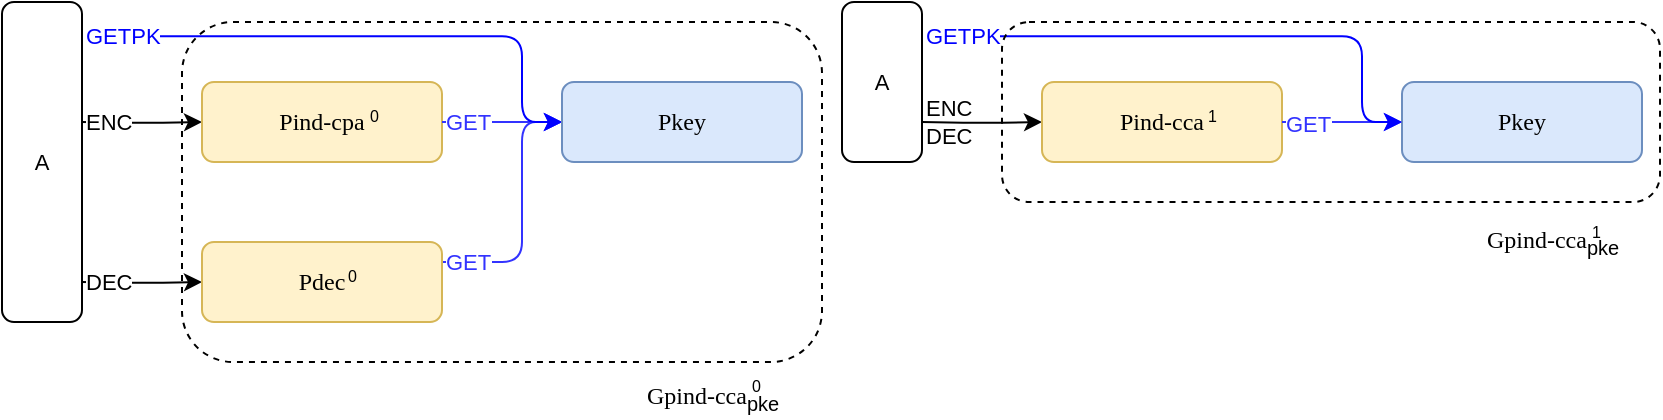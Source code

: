 <mxfile version="13.7.5" type="device"><diagram id="xJSIGuNxlJO1YPHD9Vcm" name="Page-1"><mxGraphModel dx="746" dy="509" grid="1" gridSize="10" guides="1" tooltips="1" connect="1" arrows="1" fold="1" page="1" pageScale="1" pageWidth="1654" pageHeight="1169" math="0" shadow="0"><root><mxCell id="0"/><mxCell id="1" parent="0"/><mxCell id="zPIuAUTArbj21rFynpwa-102" value="&lt;font color=&quot;#000000&quot;&gt;A&lt;/font&gt;" style="rounded=1;whiteSpace=wrap;html=1;labelBackgroundColor=none;fontSize=11;fontColor=#3333FF;" parent="1" vertex="1"><mxGeometry x="60" y="120" width="40" height="160" as="geometry"/></mxCell><mxCell id="zPIuAUTArbj21rFynpwa-110" value="&lt;font color=&quot;#000000&quot;&gt;ENC&lt;/font&gt;" style="edgeStyle=orthogonalEdgeStyle;rounded=1;orthogonalLoop=1;jettySize=auto;html=1;entryX=0;entryY=0.5;entryDx=0;entryDy=0;strokeColor=#000000;fontSize=11;fontColor=#3333FF;align=left;exitX=0.989;exitY=0.428;exitDx=0;exitDy=0;exitPerimeter=0;" parent="1" target="zPIuAUTArbj21rFynpwa-103" edge="1"><mxGeometry x="-1" relative="1" as="geometry"><mxPoint x="100" y="180" as="sourcePoint"/><mxPoint as="offset"/></mxGeometry></mxCell><mxCell id="zPIuAUTArbj21rFynpwa-103" value="Pind-cpa" style="rounded=1;whiteSpace=wrap;html=1;fillColor=#fff2cc;strokeColor=#d6b656;fontFamily=Georgia;" parent="1" vertex="1"><mxGeometry x="160" y="160" width="120" height="40" as="geometry"/></mxCell><mxCell id="zPIuAUTArbj21rFynpwa-117" value="GET" style="edgeStyle=orthogonalEdgeStyle;rounded=1;orthogonalLoop=1;jettySize=auto;html=1;exitX=1;exitY=0.25;exitDx=0;exitDy=0;entryX=0;entryY=0.5;entryDx=0;entryDy=0;strokeColor=#3333FF;fontSize=11;fontColor=#3333FF;align=left;" parent="1" source="zPIuAUTArbj21rFynpwa-114" target="C93Ttgsemfl_TqDKBeYD-3" edge="1"><mxGeometry x="-0.385" y="40" relative="1" as="geometry"><Array as="points"><mxPoint x="320" y="250"/><mxPoint x="320" y="180"/></Array><mxPoint as="offset"/><mxPoint x="400" y="70" as="targetPoint"/></mxGeometry></mxCell><mxCell id="zPIuAUTArbj21rFynpwa-118" value="&lt;font color=&quot;#000000&quot;&gt;DEC&lt;/font&gt;" style="edgeStyle=orthogonalEdgeStyle;rounded=1;orthogonalLoop=1;jettySize=auto;html=1;entryX=0;entryY=0.5;entryDx=0;entryDy=0;strokeColor=#000000;fontSize=11;fontColor=#3333FF;align=left;" parent="1" target="zPIuAUTArbj21rFynpwa-114" edge="1"><mxGeometry x="-1" relative="1" as="geometry"><mxPoint as="offset"/><mxPoint x="100" y="260" as="sourcePoint"/></mxGeometry></mxCell><mxCell id="zPIuAUTArbj21rFynpwa-114" value="Pdec" style="rounded=1;whiteSpace=wrap;html=1;fillColor=#fff2cc;strokeColor=#d6b656;fontFamily=Georgia;" parent="1" vertex="1"><mxGeometry x="160" y="240" width="120" height="40" as="geometry"/></mxCell><mxCell id="zPIuAUTArbj21rFynpwa-115" value="0" style="text;html=1;resizable=0;points=[];autosize=1;align=left;verticalAlign=top;spacingTop=-4;fontSize=8;labelBackgroundColor=none;" parent="1" vertex="1"><mxGeometry x="231" y="250" width="20" height="20" as="geometry"/></mxCell><mxCell id="C93Ttgsemfl_TqDKBeYD-1" value="GET" style="edgeStyle=orthogonalEdgeStyle;rounded=1;orthogonalLoop=1;jettySize=auto;html=1;exitX=1;exitY=0.5;exitDx=0;exitDy=0;entryX=0;entryY=0.5;entryDx=0;entryDy=0;strokeColor=#3333FF;fontSize=11;fontColor=#3333FF;align=left;" parent="1" source="zPIuAUTArbj21rFynpwa-103" target="C93Ttgsemfl_TqDKBeYD-3" edge="1"><mxGeometry x="-1" relative="1" as="geometry"><Array as="points"><mxPoint x="280" y="180"/></Array><mxPoint as="offset"/><mxPoint x="280" y="169" as="sourcePoint"/></mxGeometry></mxCell><mxCell id="WNEEw-c1abDEGjpFpz2j-1" value="&lt;font face=&quot;Helvetica&quot; color=&quot;#0000ff&quot;&gt;GETPK&lt;/font&gt;" style="edgeStyle=orthogonalEdgeStyle;rounded=1;orthogonalLoop=1;jettySize=auto;html=1;exitX=1.08;exitY=0.107;exitDx=0;exitDy=0;entryX=0;entryY=0.5;entryDx=0;entryDy=0;labelBackgroundColor=#ffffff;fontFamily=Georgia;exitPerimeter=0;strokeColor=#0000FF;align=left;" parent="1" source="zPIuAUTArbj21rFynpwa-102" target="C93Ttgsemfl_TqDKBeYD-3" edge="1"><mxGeometry x="0.55" y="-220" relative="1" as="geometry"><Array as="points"><mxPoint x="320" y="137"/><mxPoint x="320" y="180"/></Array><mxPoint as="offset"/></mxGeometry></mxCell><mxCell id="C93Ttgsemfl_TqDKBeYD-3" value="Pkey" style="rounded=1;whiteSpace=wrap;html=1;fillColor=#dae8fc;strokeColor=#6c8ebf;fontFamily=Georgia;" parent="1" vertex="1"><mxGeometry x="340" y="160" width="120" height="40" as="geometry"/></mxCell><mxCell id="C93Ttgsemfl_TqDKBeYD-7" value="&lt;font color=&quot;#000000&quot;&gt;A&lt;/font&gt;" style="rounded=1;whiteSpace=wrap;html=1;labelBackgroundColor=none;fontSize=11;fontColor=#3333FF;" parent="1" vertex="1"><mxGeometry x="480" y="120" width="40" height="80" as="geometry"/></mxCell><mxCell id="C93Ttgsemfl_TqDKBeYD-8" value="&lt;font color=&quot;#000000&quot;&gt;ENC&lt;br&gt;DEC&lt;br&gt;&lt;/font&gt;" style="edgeStyle=orthogonalEdgeStyle;rounded=1;orthogonalLoop=1;jettySize=auto;html=1;entryX=0;entryY=0.5;entryDx=0;entryDy=0;strokeColor=#000000;fontSize=11;fontColor=#3333FF;align=left;exitX=0.989;exitY=0.428;exitDx=0;exitDy=0;exitPerimeter=0;labelBackgroundColor=none;" parent="1" target="C93Ttgsemfl_TqDKBeYD-9" edge="1"><mxGeometry x="-1" relative="1" as="geometry"><mxPoint x="520" y="180" as="sourcePoint"/><mxPoint as="offset"/></mxGeometry></mxCell><mxCell id="C93Ttgsemfl_TqDKBeYD-9" value="Pind-cca" style="rounded=1;whiteSpace=wrap;html=1;fillColor=#fff2cc;strokeColor=#d6b656;fontFamily=Georgia;" parent="1" vertex="1"><mxGeometry x="580" y="160" width="120" height="40" as="geometry"/></mxCell><mxCell id="C93Ttgsemfl_TqDKBeYD-14" value="GET" style="edgeStyle=orthogonalEdgeStyle;rounded=1;orthogonalLoop=1;jettySize=auto;html=1;exitX=1;exitY=0.5;exitDx=0;exitDy=0;entryX=0;entryY=0.5;entryDx=0;entryDy=0;strokeColor=#3333FF;fontSize=11;fontColor=#3333FF;align=left;" parent="1" source="C93Ttgsemfl_TqDKBeYD-9" target="C93Ttgsemfl_TqDKBeYD-16" edge="1"><mxGeometry x="-0.333" y="-20" relative="1" as="geometry"><Array as="points"><mxPoint x="710" y="180"/><mxPoint x="710" y="180"/></Array><mxPoint x="-20" y="-19" as="offset"/><mxPoint x="700" y="170" as="sourcePoint"/></mxGeometry></mxCell><mxCell id="C93Ttgsemfl_TqDKBeYD-16" value="Pkey" style="rounded=1;whiteSpace=wrap;html=1;fillColor=#dae8fc;strokeColor=#6c8ebf;fontFamily=Georgia;" parent="1" vertex="1"><mxGeometry x="760" y="160" width="120" height="40" as="geometry"/></mxCell><mxCell id="C93Ttgsemfl_TqDKBeYD-21" value="0" style="text;html=1;resizable=0;points=[];autosize=1;align=left;verticalAlign=top;spacingTop=-4;fontSize=8;labelBackgroundColor=none;" parent="1" vertex="1"><mxGeometry x="242" y="170" width="20" height="20" as="geometry"/></mxCell><mxCell id="C93Ttgsemfl_TqDKBeYD-22" value="1" style="text;html=1;resizable=0;points=[];autosize=1;align=left;verticalAlign=top;spacingTop=-4;fontSize=8;labelBackgroundColor=none;" parent="1" vertex="1"><mxGeometry x="661" y="170" width="20" height="10" as="geometry"/></mxCell><mxCell id="WNEEw-c1abDEGjpFpz2j-2" value="&lt;font face=&quot;Helvetica&quot; color=&quot;#0000ff&quot;&gt;GETPK&lt;/font&gt;" style="edgeStyle=orthogonalEdgeStyle;rounded=1;orthogonalLoop=1;jettySize=auto;html=1;exitX=1.08;exitY=0.107;exitDx=0;exitDy=0;entryX=0;entryY=0.5;entryDx=0;entryDy=0;labelBackgroundColor=#ffffff;fontFamily=Georgia;exitPerimeter=0;strokeColor=#0000FF;align=left;" parent="1" edge="1"><mxGeometry x="0.55" y="-220" relative="1" as="geometry"><mxPoint x="523.2" y="137.12" as="sourcePoint"/><mxPoint x="760" y="180" as="targetPoint"/><Array as="points"><mxPoint x="740" y="137"/><mxPoint x="740" y="180"/></Array><mxPoint as="offset"/></mxGeometry></mxCell><mxCell id="WNEEw-c1abDEGjpFpz2j-5" value="" style="rounded=1;whiteSpace=wrap;html=1;fontFamily=Georgia;fillColor=none;dashed=1;" parent="1" vertex="1"><mxGeometry x="150" y="130" width="320" height="170" as="geometry"/></mxCell><mxCell id="WNEEw-c1abDEGjpFpz2j-6" value="" style="rounded=1;whiteSpace=wrap;html=1;fontFamily=Georgia;fillColor=none;dashed=1;" parent="1" vertex="1"><mxGeometry x="560" y="130" width="329" height="90" as="geometry"/></mxCell><mxCell id="WNEEw-c1abDEGjpFpz2j-7" value="Gpind-cca&lt;sub&gt;&lt;font face=&quot;Helvetica&quot;&gt;pke&lt;/font&gt;&lt;/sub&gt;" style="text;html=1;align=center;verticalAlign=middle;resizable=0;points=[];autosize=1;fontFamily=Georgia;" parent="1" vertex="1"><mxGeometry x="370" y="308" width="90" height="20" as="geometry"/></mxCell><mxCell id="WNEEw-c1abDEGjpFpz2j-8" value="0" style="text;html=1;resizable=0;points=[];autosize=1;align=left;verticalAlign=top;spacingTop=-4;fontSize=8;labelBackgroundColor=none;" parent="1" vertex="1"><mxGeometry x="433" y="305" width="20" height="20" as="geometry"/></mxCell><mxCell id="WNEEw-c1abDEGjpFpz2j-9" value="Gpind-cca&lt;sub&gt;&lt;font face=&quot;Helvetica&quot;&gt;pke&lt;/font&gt;&lt;/sub&gt;" style="text;html=1;align=center;verticalAlign=middle;resizable=0;points=[];autosize=1;fontFamily=Georgia;" parent="1" vertex="1"><mxGeometry x="790" y="230" width="90" height="20" as="geometry"/></mxCell><mxCell id="WNEEw-c1abDEGjpFpz2j-10" value="1" style="text;html=1;resizable=0;points=[];autosize=1;align=left;verticalAlign=top;spacingTop=-4;fontSize=8;labelBackgroundColor=none;" parent="1" vertex="1"><mxGeometry x="853" y="228" width="20" height="10" as="geometry"/></mxCell></root></mxGraphModel></diagram></mxfile>